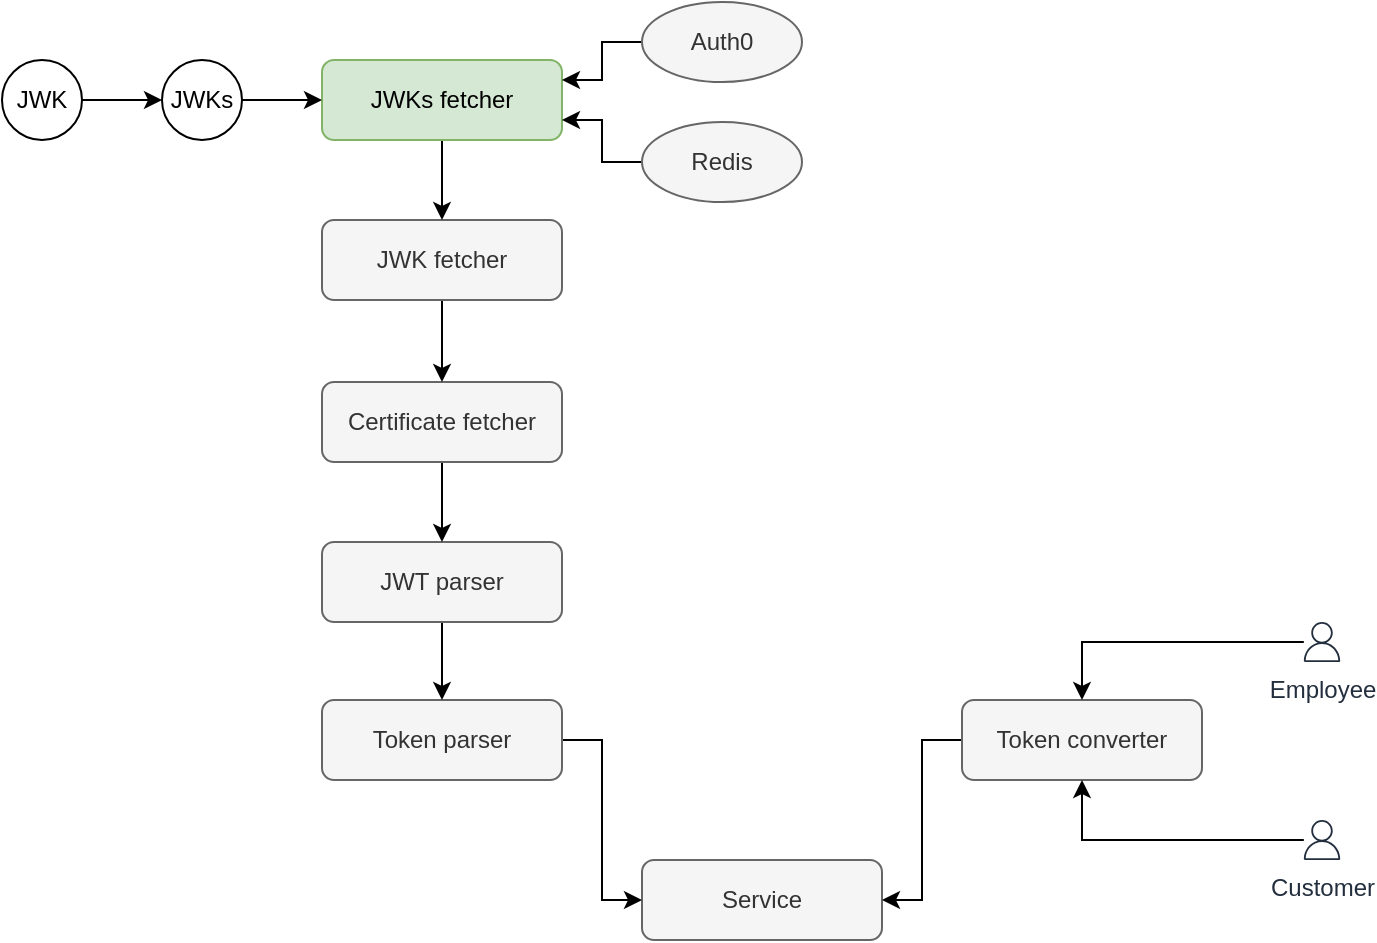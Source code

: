 <mxfile version="14.9.6" type="device"><diagram id="NA3BGRkKSaYHfW0H5wLl" name="Page-1"><mxGraphModel dx="788" dy="604" grid="1" gridSize="10" guides="1" tooltips="1" connect="1" arrows="1" fold="1" page="1" pageScale="1" pageWidth="1169" pageHeight="827" math="0" shadow="0"><root><mxCell id="0"/><mxCell id="1" parent="0"/><mxCell id="g0z2vgfBwU3ImpQ7Otxw-2" value="Service" style="rounded=1;whiteSpace=wrap;html=1;fillColor=#f5f5f5;strokeColor=#666666;fontColor=#333333;" vertex="1" parent="1"><mxGeometry x="560" y="559" width="120" height="40" as="geometry"/></mxCell><mxCell id="g0z2vgfBwU3ImpQ7Otxw-16" style="edgeStyle=orthogonalEdgeStyle;rounded=0;orthogonalLoop=1;jettySize=auto;html=1;entryX=1;entryY=0.5;entryDx=0;entryDy=0;" edge="1" parent="1" source="g0z2vgfBwU3ImpQ7Otxw-3" target="g0z2vgfBwU3ImpQ7Otxw-2"><mxGeometry relative="1" as="geometry"/></mxCell><mxCell id="g0z2vgfBwU3ImpQ7Otxw-3" value="Token converter" style="rounded=1;whiteSpace=wrap;html=1;fillColor=#f5f5f5;strokeColor=#666666;fontColor=#333333;" vertex="1" parent="1"><mxGeometry x="720" y="479" width="120" height="40" as="geometry"/></mxCell><mxCell id="g0z2vgfBwU3ImpQ7Otxw-15" style="edgeStyle=orthogonalEdgeStyle;rounded=0;orthogonalLoop=1;jettySize=auto;html=1;entryX=0;entryY=0.5;entryDx=0;entryDy=0;" edge="1" parent="1" source="g0z2vgfBwU3ImpQ7Otxw-4" target="g0z2vgfBwU3ImpQ7Otxw-2"><mxGeometry relative="1" as="geometry"/></mxCell><mxCell id="g0z2vgfBwU3ImpQ7Otxw-4" value="Token parser" style="rounded=1;whiteSpace=wrap;html=1;fillColor=#f5f5f5;strokeColor=#666666;fontColor=#333333;" vertex="1" parent="1"><mxGeometry x="400" y="479" width="120" height="40" as="geometry"/></mxCell><mxCell id="g0z2vgfBwU3ImpQ7Otxw-17" style="edgeStyle=orthogonalEdgeStyle;rounded=0;orthogonalLoop=1;jettySize=auto;html=1;entryX=0.5;entryY=0;entryDx=0;entryDy=0;" edge="1" parent="1" source="g0z2vgfBwU3ImpQ7Otxw-5" target="g0z2vgfBwU3ImpQ7Otxw-4"><mxGeometry relative="1" as="geometry"/></mxCell><mxCell id="g0z2vgfBwU3ImpQ7Otxw-5" value="JWT parser" style="rounded=1;whiteSpace=wrap;html=1;fillColor=#f5f5f5;strokeColor=#666666;fontColor=#333333;" vertex="1" parent="1"><mxGeometry x="400" y="400" width="120" height="40" as="geometry"/></mxCell><mxCell id="g0z2vgfBwU3ImpQ7Otxw-18" style="edgeStyle=orthogonalEdgeStyle;rounded=0;orthogonalLoop=1;jettySize=auto;html=1;entryX=0.5;entryY=0;entryDx=0;entryDy=0;" edge="1" parent="1" source="g0z2vgfBwU3ImpQ7Otxw-6" target="g0z2vgfBwU3ImpQ7Otxw-5"><mxGeometry relative="1" as="geometry"/></mxCell><mxCell id="g0z2vgfBwU3ImpQ7Otxw-6" value="Certificate fetcher" style="rounded=1;whiteSpace=wrap;html=1;fillColor=#f5f5f5;strokeColor=#666666;fontColor=#333333;" vertex="1" parent="1"><mxGeometry x="400" y="320" width="120" height="40" as="geometry"/></mxCell><mxCell id="g0z2vgfBwU3ImpQ7Otxw-19" style="edgeStyle=orthogonalEdgeStyle;rounded=0;orthogonalLoop=1;jettySize=auto;html=1;entryX=0.5;entryY=0;entryDx=0;entryDy=0;" edge="1" parent="1" source="g0z2vgfBwU3ImpQ7Otxw-7" target="g0z2vgfBwU3ImpQ7Otxw-6"><mxGeometry relative="1" as="geometry"/></mxCell><mxCell id="g0z2vgfBwU3ImpQ7Otxw-7" value="JWK fetcher" style="rounded=1;whiteSpace=wrap;html=1;fillColor=#f5f5f5;strokeColor=#666666;fontColor=#333333;" vertex="1" parent="1"><mxGeometry x="400" y="239" width="120" height="40" as="geometry"/></mxCell><mxCell id="g0z2vgfBwU3ImpQ7Otxw-20" style="edgeStyle=orthogonalEdgeStyle;rounded=0;orthogonalLoop=1;jettySize=auto;html=1;entryX=0.5;entryY=0;entryDx=0;entryDy=0;" edge="1" parent="1" source="g0z2vgfBwU3ImpQ7Otxw-8" target="g0z2vgfBwU3ImpQ7Otxw-7"><mxGeometry relative="1" as="geometry"/></mxCell><mxCell id="g0z2vgfBwU3ImpQ7Otxw-8" value="JWKs fetcher" style="rounded=1;whiteSpace=wrap;html=1;fillColor=#d5e8d4;strokeColor=#82b366;" vertex="1" parent="1"><mxGeometry x="400" y="159" width="120" height="40" as="geometry"/></mxCell><mxCell id="g0z2vgfBwU3ImpQ7Otxw-34" style="edgeStyle=orthogonalEdgeStyle;rounded=0;orthogonalLoop=1;jettySize=auto;html=1;entryX=0.5;entryY=1;entryDx=0;entryDy=0;" edge="1" parent="1" source="g0z2vgfBwU3ImpQ7Otxw-9" target="g0z2vgfBwU3ImpQ7Otxw-3"><mxGeometry relative="1" as="geometry"/></mxCell><mxCell id="g0z2vgfBwU3ImpQ7Otxw-9" value="Customer" style="outlineConnect=0;fontColor=#232F3E;gradientColor=none;fillColor=#232F3E;strokeColor=none;dashed=0;verticalLabelPosition=bottom;verticalAlign=top;align=center;html=1;fontSize=12;fontStyle=0;aspect=fixed;pointerEvents=1;shape=mxgraph.aws4.user;" vertex="1" parent="1"><mxGeometry x="890" y="539" width="20" height="20" as="geometry"/></mxCell><mxCell id="g0z2vgfBwU3ImpQ7Otxw-33" style="edgeStyle=orthogonalEdgeStyle;rounded=0;orthogonalLoop=1;jettySize=auto;html=1;entryX=0.5;entryY=0;entryDx=0;entryDy=0;" edge="1" parent="1" source="g0z2vgfBwU3ImpQ7Otxw-11" target="g0z2vgfBwU3ImpQ7Otxw-3"><mxGeometry relative="1" as="geometry"/></mxCell><mxCell id="g0z2vgfBwU3ImpQ7Otxw-11" value="Employee" style="outlineConnect=0;fontColor=#232F3E;gradientColor=none;fillColor=#232F3E;strokeColor=none;dashed=0;verticalLabelPosition=bottom;verticalAlign=top;align=center;html=1;fontSize=12;fontStyle=0;aspect=fixed;pointerEvents=1;shape=mxgraph.aws4.user;" vertex="1" parent="1"><mxGeometry x="890" y="440" width="20" height="20" as="geometry"/></mxCell><mxCell id="g0z2vgfBwU3ImpQ7Otxw-24" style="edgeStyle=orthogonalEdgeStyle;rounded=0;orthogonalLoop=1;jettySize=auto;html=1;entryX=0;entryY=0.5;entryDx=0;entryDy=0;" edge="1" parent="1" source="g0z2vgfBwU3ImpQ7Otxw-23" target="g0z2vgfBwU3ImpQ7Otxw-8"><mxGeometry relative="1" as="geometry"/></mxCell><mxCell id="g0z2vgfBwU3ImpQ7Otxw-23" value="JWKs" style="ellipse;whiteSpace=wrap;html=1;aspect=fixed;" vertex="1" parent="1"><mxGeometry x="320" y="159" width="40" height="40" as="geometry"/></mxCell><mxCell id="g0z2vgfBwU3ImpQ7Otxw-26" style="edgeStyle=orthogonalEdgeStyle;rounded=0;orthogonalLoop=1;jettySize=auto;html=1;entryX=0;entryY=0.5;entryDx=0;entryDy=0;" edge="1" parent="1" source="g0z2vgfBwU3ImpQ7Otxw-25" target="g0z2vgfBwU3ImpQ7Otxw-23"><mxGeometry relative="1" as="geometry"/></mxCell><mxCell id="g0z2vgfBwU3ImpQ7Otxw-25" value="JWK" style="ellipse;whiteSpace=wrap;html=1;aspect=fixed;" vertex="1" parent="1"><mxGeometry x="240" y="159" width="40" height="40" as="geometry"/></mxCell><mxCell id="g0z2vgfBwU3ImpQ7Otxw-38" style="edgeStyle=orthogonalEdgeStyle;rounded=0;orthogonalLoop=1;jettySize=auto;html=1;entryX=1;entryY=0.25;entryDx=0;entryDy=0;" edge="1" parent="1" source="g0z2vgfBwU3ImpQ7Otxw-36" target="g0z2vgfBwU3ImpQ7Otxw-8"><mxGeometry relative="1" as="geometry"/></mxCell><mxCell id="g0z2vgfBwU3ImpQ7Otxw-36" value="Auth0" style="ellipse;whiteSpace=wrap;html=1;fillColor=#f5f5f5;strokeColor=#666666;fontColor=#333333;" vertex="1" parent="1"><mxGeometry x="560" y="130" width="80" height="40" as="geometry"/></mxCell><mxCell id="g0z2vgfBwU3ImpQ7Otxw-39" style="edgeStyle=orthogonalEdgeStyle;rounded=0;orthogonalLoop=1;jettySize=auto;html=1;entryX=1;entryY=0.75;entryDx=0;entryDy=0;" edge="1" parent="1" source="g0z2vgfBwU3ImpQ7Otxw-37" target="g0z2vgfBwU3ImpQ7Otxw-8"><mxGeometry relative="1" as="geometry"/></mxCell><mxCell id="g0z2vgfBwU3ImpQ7Otxw-37" value="Redis" style="ellipse;whiteSpace=wrap;html=1;fillColor=#f5f5f5;strokeColor=#666666;fontColor=#333333;" vertex="1" parent="1"><mxGeometry x="560" y="190" width="80" height="40" as="geometry"/></mxCell></root></mxGraphModel></diagram></mxfile>